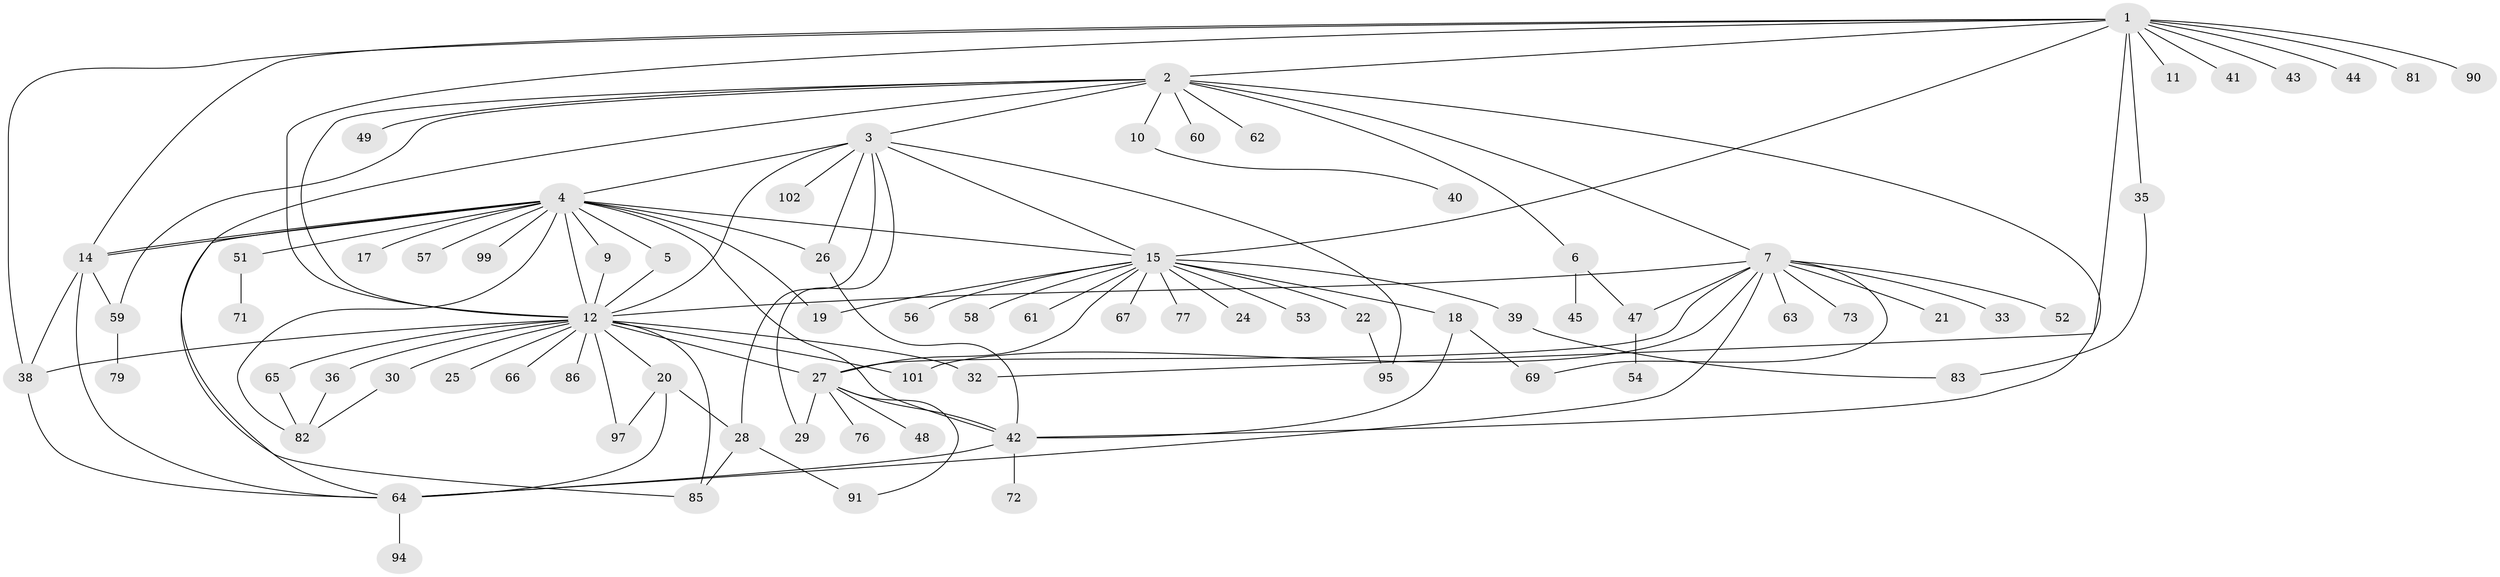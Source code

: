 // Generated by graph-tools (version 1.1) at 2025/51/02/27/25 19:51:54]
// undirected, 77 vertices, 117 edges
graph export_dot {
graph [start="1"]
  node [color=gray90,style=filled];
  1 [super="+13"];
  2 [super="+23"];
  3 [super="+98"];
  4 [super="+8"];
  5 [super="+70"];
  6;
  7 [super="+34"];
  9;
  10;
  11 [super="+84"];
  12 [super="+16"];
  14;
  15 [super="+37"];
  17;
  18 [super="+55"];
  19 [super="+46"];
  20;
  21;
  22 [super="+31"];
  24;
  25;
  26 [super="+92"];
  27 [super="+100"];
  28 [super="+50"];
  29 [super="+78"];
  30;
  32 [super="+89"];
  33;
  35;
  36;
  38;
  39 [super="+74"];
  40;
  41;
  42 [super="+87"];
  43;
  44;
  45;
  47 [super="+68"];
  48 [super="+93"];
  49;
  51;
  52;
  53;
  54;
  56;
  57;
  58;
  59;
  60 [super="+80"];
  61;
  62 [super="+96"];
  63;
  64 [super="+88"];
  65;
  66;
  67;
  69 [super="+75"];
  71;
  72;
  73;
  76;
  77;
  79;
  81;
  82;
  83;
  85 [super="+103"];
  86;
  90;
  91;
  94;
  95;
  97;
  99;
  101;
  102;
  1 -- 2;
  1 -- 11;
  1 -- 14;
  1 -- 15 [weight=2];
  1 -- 35;
  1 -- 38;
  1 -- 41 [weight=2];
  1 -- 43;
  1 -- 44;
  1 -- 81;
  1 -- 90;
  1 -- 12;
  1 -- 32;
  2 -- 3;
  2 -- 6;
  2 -- 7;
  2 -- 10;
  2 -- 42;
  2 -- 49;
  2 -- 59;
  2 -- 60;
  2 -- 62;
  2 -- 85;
  2 -- 12;
  3 -- 4;
  3 -- 15;
  3 -- 26;
  3 -- 28;
  3 -- 29;
  3 -- 95;
  3 -- 102;
  3 -- 12;
  4 -- 5;
  4 -- 9;
  4 -- 12;
  4 -- 14;
  4 -- 14;
  4 -- 15;
  4 -- 19 [weight=2];
  4 -- 42;
  4 -- 51;
  4 -- 57;
  4 -- 82;
  4 -- 64;
  4 -- 17;
  4 -- 99;
  4 -- 26;
  5 -- 12;
  6 -- 45;
  6 -- 47;
  7 -- 21;
  7 -- 27;
  7 -- 33;
  7 -- 47;
  7 -- 52;
  7 -- 63;
  7 -- 69;
  7 -- 73;
  7 -- 101;
  7 -- 12;
  7 -- 64;
  9 -- 12;
  10 -- 40;
  12 -- 65;
  12 -- 66;
  12 -- 20;
  12 -- 85;
  12 -- 86;
  12 -- 25;
  12 -- 30;
  12 -- 32;
  12 -- 97;
  12 -- 36;
  12 -- 38;
  12 -- 101;
  12 -- 27;
  14 -- 38;
  14 -- 59;
  14 -- 64;
  15 -- 18;
  15 -- 19;
  15 -- 22;
  15 -- 24;
  15 -- 39;
  15 -- 53;
  15 -- 56;
  15 -- 58;
  15 -- 61;
  15 -- 67;
  15 -- 77;
  15 -- 27;
  18 -- 42;
  18 -- 69;
  20 -- 64;
  20 -- 97;
  20 -- 28;
  22 -- 95;
  26 -- 42;
  27 -- 48;
  27 -- 76;
  27 -- 91;
  27 -- 42 [weight=2];
  27 -- 29;
  28 -- 91;
  28 -- 85;
  30 -- 82;
  35 -- 83;
  36 -- 82;
  38 -- 64;
  39 -- 83;
  42 -- 72;
  42 -- 64;
  47 -- 54;
  51 -- 71;
  59 -- 79;
  64 -- 94;
  65 -- 82;
}
